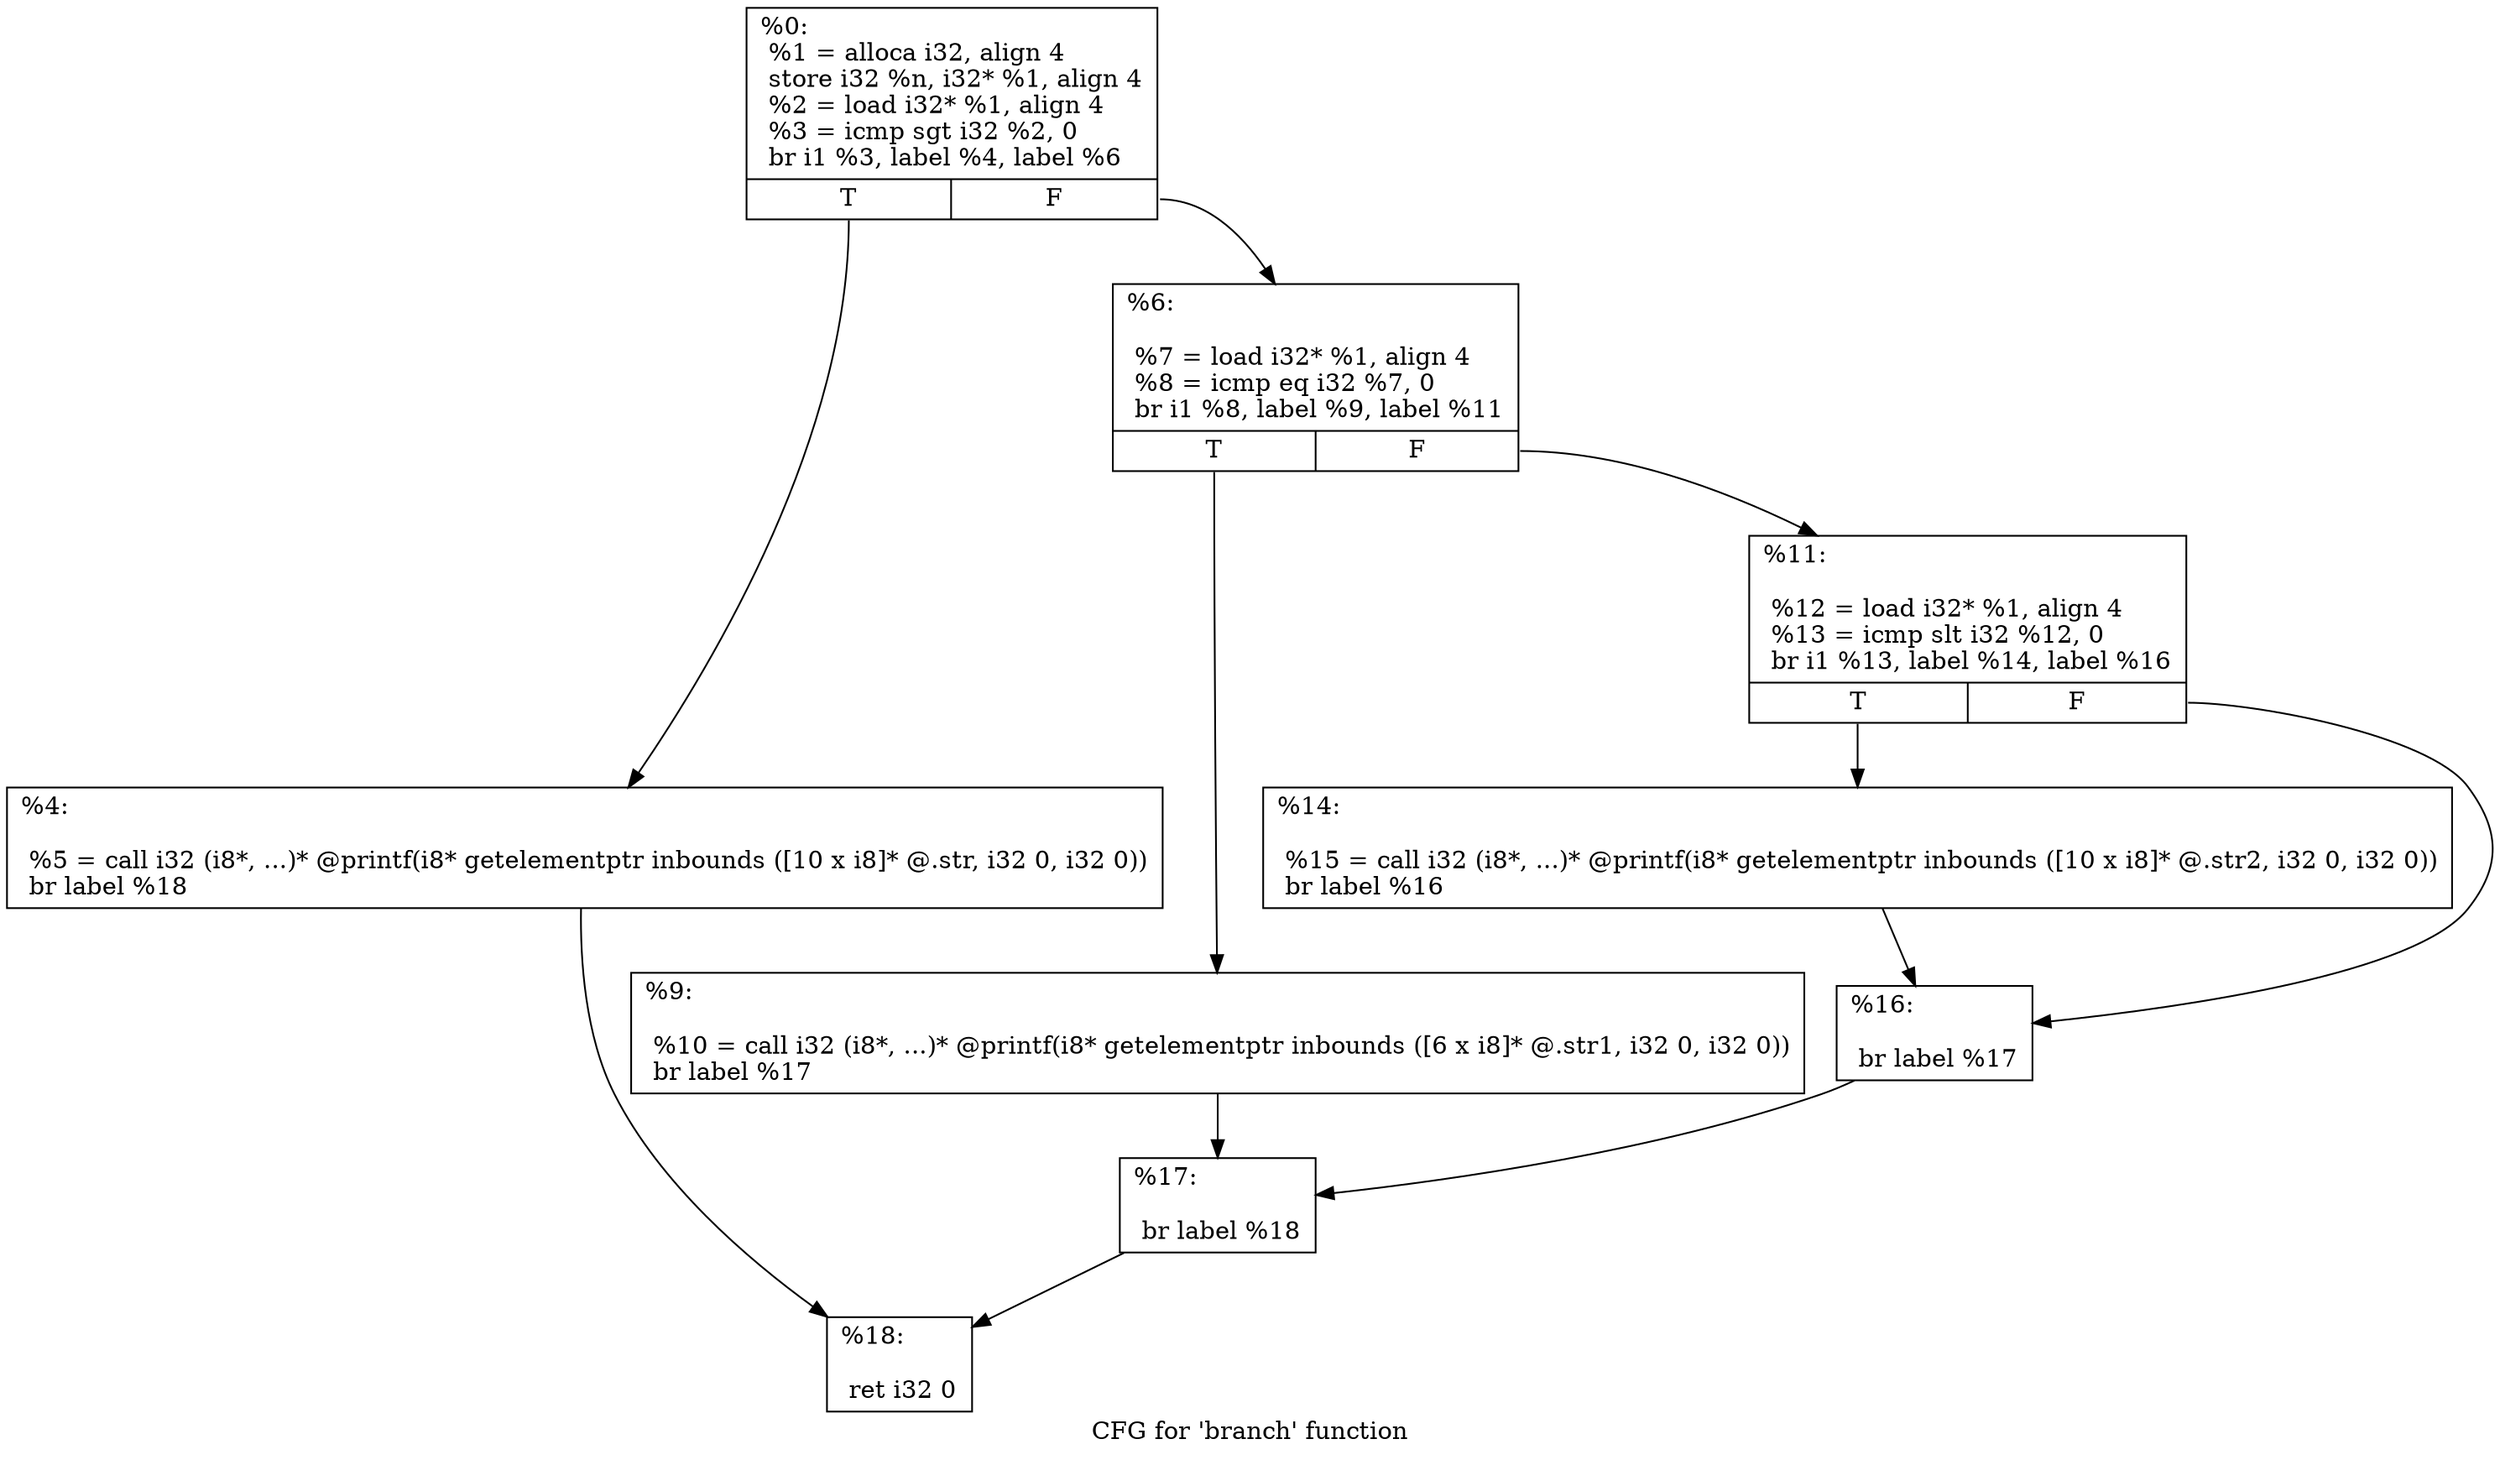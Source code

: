 digraph "CFG for 'branch' function" {
	label="CFG for 'branch' function";

	Node0x1391b50 [shape=record,label="{%0:\l  %1 = alloca i32, align 4\l  store i32 %n, i32* %1, align 4\l  %2 = load i32* %1, align 4\l  %3 = icmp sgt i32 %2, 0\l  br i1 %3, label %4, label %6\l|{<s0>T|<s1>F}}"];
	Node0x1391b50:s0 -> Node0x1391af0;
	Node0x1391b50:s1 -> Node0x1391ce0;
	Node0x1391af0 [shape=record,label="{%4:\l\l  %5 = call i32 (i8*, ...)* @printf(i8* getelementptr inbounds ([10 x i8]* @.str, i32 0, i32 0))\l  br label %18\l}"];
	Node0x1391af0 -> Node0x1391d40;
	Node0x1391ce0 [shape=record,label="{%6:\l\l  %7 = load i32* %1, align 4\l  %8 = icmp eq i32 %7, 0\l  br i1 %8, label %9, label %11\l|{<s0>T|<s1>F}}"];
	Node0x1391ce0:s0 -> Node0x1391da0;
	Node0x1391ce0:s1 -> Node0x1392eb0;
	Node0x1391da0 [shape=record,label="{%9:\l\l  %10 = call i32 (i8*, ...)* @printf(i8* getelementptr inbounds ([6 x i8]* @.str1, i32 0, i32 0))\l  br label %17\l}"];
	Node0x1391da0 -> Node0x1393250;
	Node0x1392eb0 [shape=record,label="{%11:\l\l  %12 = load i32* %1, align 4\l  %13 = icmp slt i32 %12, 0\l  br i1 %13, label %14, label %16\l|{<s0>T|<s1>F}}"];
	Node0x1392eb0:s0 -> Node0x1393440;
	Node0x1392eb0:s1 -> Node0x13934a0;
	Node0x1393440 [shape=record,label="{%14:\l\l  %15 = call i32 (i8*, ...)* @printf(i8* getelementptr inbounds ([10 x i8]* @.str2, i32 0, i32 0))\l  br label %16\l}"];
	Node0x1393440 -> Node0x13934a0;
	Node0x13934a0 [shape=record,label="{%16:\l\l  br label %17\l}"];
	Node0x13934a0 -> Node0x1393250;
	Node0x1393250 [shape=record,label="{%17:\l\l  br label %18\l}"];
	Node0x1393250 -> Node0x1391d40;
	Node0x1391d40 [shape=record,label="{%18:\l\l  ret i32 0\l}"];
}
